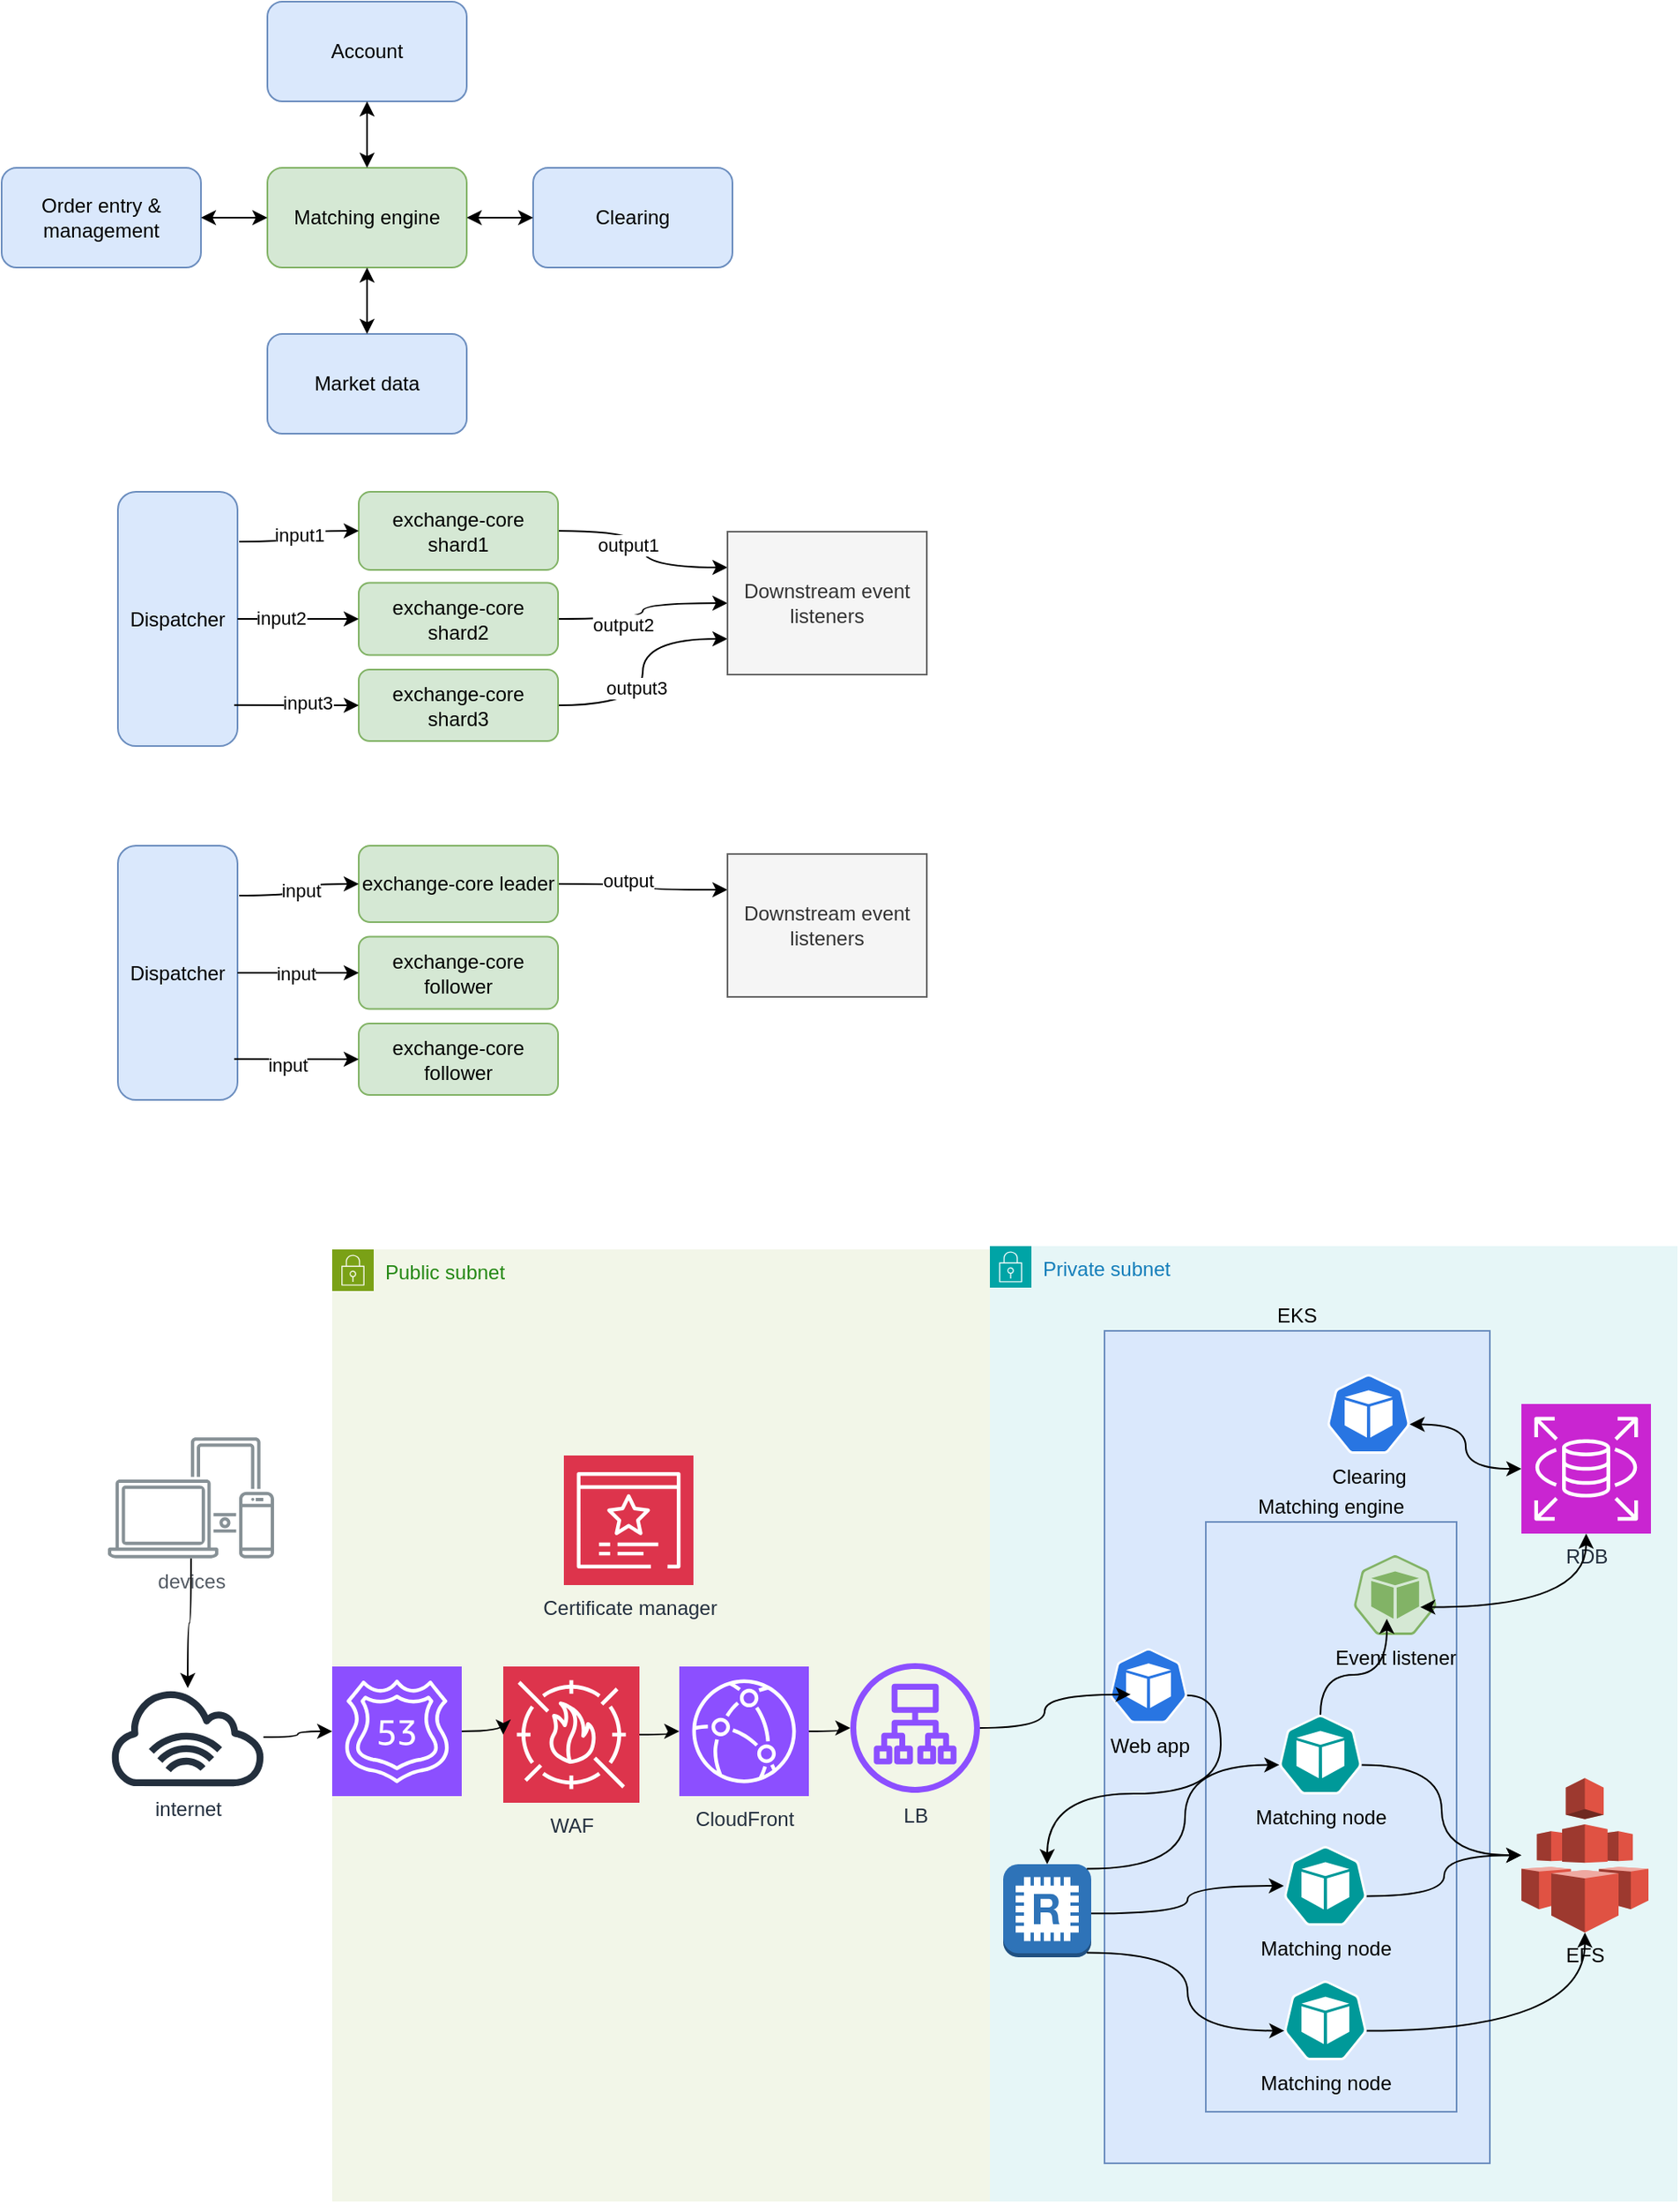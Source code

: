 <mxfile version="24.8.3">
  <diagram name="Page-1" id="1AooJk9TGi8D6WLvSfag">
    <mxGraphModel dx="1030" dy="736" grid="0" gridSize="10" guides="1" tooltips="1" connect="1" arrows="1" fold="1" page="1" pageScale="1" pageWidth="1169" pageHeight="827" math="0" shadow="0">
      <root>
        <mxCell id="0" />
        <mxCell id="1" parent="0" />
        <mxCell id="wjFsrnQTrn3daN2qtmzh-29" value="Private subnet" style="points=[[0,0],[0.25,0],[0.5,0],[0.75,0],[1,0],[1,0.25],[1,0.5],[1,0.75],[1,1],[0.75,1],[0.5,1],[0.25,1],[0,1],[0,0.75],[0,0.5],[0,0.25]];outlineConnect=0;gradientColor=none;html=1;whiteSpace=wrap;fontSize=12;fontStyle=0;container=1;pointerEvents=0;collapsible=0;recursiveResize=0;shape=mxgraph.aws4.group;grIcon=mxgraph.aws4.group_security_group;grStroke=0;strokeColor=#00A4A6;fillColor=#E6F6F7;verticalAlign=top;align=left;spacingLeft=30;fontColor=#147EBA;dashed=0;" vertex="1" parent="1">
          <mxGeometry x="705" y="849" width="414" height="575" as="geometry" />
        </mxCell>
        <mxCell id="wjFsrnQTrn3daN2qtmzh-47" value="EKS" style="rounded=0;whiteSpace=wrap;html=1;fillColor=#dae8fc;strokeColor=#6c8ebf;labelPosition=center;verticalLabelPosition=top;align=center;verticalAlign=bottom;" vertex="1" parent="wjFsrnQTrn3daN2qtmzh-29">
          <mxGeometry x="69" y="51" width="232" height="501" as="geometry" />
        </mxCell>
        <mxCell id="wjFsrnQTrn3daN2qtmzh-57" value="Matching engine" style="rounded=0;whiteSpace=wrap;html=1;fillColor=#dae8fc;strokeColor=#6c8ebf;labelPosition=center;verticalLabelPosition=top;align=center;verticalAlign=bottom;" vertex="1" parent="wjFsrnQTrn3daN2qtmzh-29">
          <mxGeometry x="130" y="166" width="151" height="355" as="geometry" />
        </mxCell>
        <mxCell id="wjFsrnQTrn3daN2qtmzh-28" value="EFS" style="outlineConnect=0;dashed=0;verticalLabelPosition=bottom;verticalAlign=top;align=center;html=1;shape=mxgraph.aws3.efs;fillColor=#E05243;gradientColor=none;" vertex="1" parent="wjFsrnQTrn3daN2qtmzh-29">
          <mxGeometry x="320" y="320.12" width="76.5" height="93" as="geometry" />
        </mxCell>
        <mxCell id="wjFsrnQTrn3daN2qtmzh-32" value="RDB" style="sketch=0;points=[[0,0,0],[0.25,0,0],[0.5,0,0],[0.75,0,0],[1,0,0],[0,1,0],[0.25,1,0],[0.5,1,0],[0.75,1,0],[1,1,0],[0,0.25,0],[0,0.5,0],[0,0.75,0],[1,0.25,0],[1,0.5,0],[1,0.75,0]];outlineConnect=0;fontColor=#232F3E;fillColor=#C925D1;strokeColor=#ffffff;dashed=0;verticalLabelPosition=bottom;verticalAlign=top;align=center;html=1;fontSize=12;fontStyle=0;aspect=fixed;shape=mxgraph.aws4.resourceIcon;resIcon=mxgraph.aws4.rds;" vertex="1" parent="wjFsrnQTrn3daN2qtmzh-29">
          <mxGeometry x="320" y="95" width="78" height="78" as="geometry" />
        </mxCell>
        <mxCell id="wjFsrnQTrn3daN2qtmzh-44" style="edgeStyle=orthogonalEdgeStyle;rounded=0;orthogonalLoop=1;jettySize=auto;html=1;exitX=0.995;exitY=0.63;exitDx=0;exitDy=0;exitPerimeter=0;curved=1;" edge="1" parent="wjFsrnQTrn3daN2qtmzh-29" source="wjFsrnQTrn3daN2qtmzh-33" target="wjFsrnQTrn3daN2qtmzh-28">
          <mxGeometry relative="1" as="geometry" />
        </mxCell>
        <mxCell id="wjFsrnQTrn3daN2qtmzh-33" value="Matching node" style="aspect=fixed;sketch=0;html=1;dashed=0;whitespace=wrap;verticalLabelPosition=bottom;verticalAlign=top;fillColor=#009999;strokeColor=#ffffff;points=[[0.005,0.63,0],[0.1,0.2,0],[0.9,0.2,0],[0.5,0,0],[0.995,0.63,0],[0.72,0.99,0],[0.5,1,0],[0.28,0.99,0]];shape=mxgraph.kubernetes.icon2;prIcon=pod" vertex="1" parent="wjFsrnQTrn3daN2qtmzh-29">
          <mxGeometry x="174" y="282" width="50" height="48" as="geometry" />
        </mxCell>
        <mxCell id="wjFsrnQTrn3daN2qtmzh-45" style="edgeStyle=orthogonalEdgeStyle;rounded=0;orthogonalLoop=1;jettySize=auto;html=1;exitX=0.995;exitY=0.63;exitDx=0;exitDy=0;exitPerimeter=0;curved=1;" edge="1" parent="wjFsrnQTrn3daN2qtmzh-29" source="wjFsrnQTrn3daN2qtmzh-34" target="wjFsrnQTrn3daN2qtmzh-28">
          <mxGeometry relative="1" as="geometry" />
        </mxCell>
        <mxCell id="wjFsrnQTrn3daN2qtmzh-34" value="Matching node" style="aspect=fixed;sketch=0;html=1;dashed=0;whitespace=wrap;verticalLabelPosition=bottom;verticalAlign=top;fillColor=#009999;strokeColor=#ffffff;points=[[0.005,0.63,0],[0.1,0.2,0],[0.9,0.2,0],[0.5,0,0],[0.995,0.63,0],[0.72,0.99,0],[0.5,1,0],[0.28,0.99,0]];shape=mxgraph.kubernetes.icon2;prIcon=pod" vertex="1" parent="wjFsrnQTrn3daN2qtmzh-29">
          <mxGeometry x="177" y="361" width="50" height="48" as="geometry" />
        </mxCell>
        <mxCell id="wjFsrnQTrn3daN2qtmzh-46" style="edgeStyle=orthogonalEdgeStyle;rounded=0;orthogonalLoop=1;jettySize=auto;html=1;exitX=0.995;exitY=0.63;exitDx=0;exitDy=0;exitPerimeter=0;curved=1;entryX=0.5;entryY=1;entryDx=0;entryDy=0;entryPerimeter=0;" edge="1" parent="wjFsrnQTrn3daN2qtmzh-29" source="wjFsrnQTrn3daN2qtmzh-35" target="wjFsrnQTrn3daN2qtmzh-28">
          <mxGeometry relative="1" as="geometry" />
        </mxCell>
        <mxCell id="wjFsrnQTrn3daN2qtmzh-35" value="Matching node" style="aspect=fixed;sketch=0;html=1;dashed=0;whitespace=wrap;verticalLabelPosition=bottom;verticalAlign=top;fillColor=#009999;strokeColor=#ffffff;points=[[0.005,0.63,0],[0.1,0.2,0],[0.9,0.2,0],[0.5,0,0],[0.995,0.63,0],[0.72,0.99,0],[0.5,1,0],[0.28,0.99,0]];shape=mxgraph.kubernetes.icon2;prIcon=pod" vertex="1" parent="wjFsrnQTrn3daN2qtmzh-29">
          <mxGeometry x="177" y="442" width="50" height="48" as="geometry" />
        </mxCell>
        <mxCell id="wjFsrnQTrn3daN2qtmzh-41" value="Web app" style="aspect=fixed;sketch=0;html=1;dashed=0;whitespace=wrap;verticalLabelPosition=bottom;verticalAlign=top;fillColor=#2875E2;strokeColor=#ffffff;points=[[0.005,0.63,0],[0.1,0.2,0],[0.9,0.2,0],[0.5,0,0],[0.995,0.63,0],[0.72,0.99,0],[0.5,1,0],[0.28,0.99,0]];shape=mxgraph.kubernetes.icon2;prIcon=pod" vertex="1" parent="wjFsrnQTrn3daN2qtmzh-29">
          <mxGeometry x="72" y="242" width="47" height="45.12" as="geometry" />
        </mxCell>
        <mxCell id="wjFsrnQTrn3daN2qtmzh-48" value="Clearing" style="aspect=fixed;sketch=0;html=1;dashed=0;whitespace=wrap;verticalLabelPosition=bottom;verticalAlign=top;fillColor=#2875E2;strokeColor=#ffffff;points=[[0.005,0.63,0],[0.1,0.2,0],[0.9,0.2,0],[0.5,0,0],[0.995,0.63,0],[0.72,0.99,0],[0.5,1,0],[0.28,0.99,0]];shape=mxgraph.kubernetes.icon2;prIcon=pod" vertex="1" parent="wjFsrnQTrn3daN2qtmzh-29">
          <mxGeometry x="203" y="77" width="50" height="48" as="geometry" />
        </mxCell>
        <mxCell id="wjFsrnQTrn3daN2qtmzh-51" style="edgeStyle=orthogonalEdgeStyle;rounded=0;orthogonalLoop=1;jettySize=auto;html=1;exitX=0.995;exitY=0.63;exitDx=0;exitDy=0;exitPerimeter=0;entryX=0;entryY=0.5;entryDx=0;entryDy=0;entryPerimeter=0;curved=1;startArrow=classic;startFill=1;" edge="1" parent="wjFsrnQTrn3daN2qtmzh-29" source="wjFsrnQTrn3daN2qtmzh-48" target="wjFsrnQTrn3daN2qtmzh-32">
          <mxGeometry relative="1" as="geometry" />
        </mxCell>
        <mxCell id="wjFsrnQTrn3daN2qtmzh-58" value="Event listener" style="aspect=fixed;sketch=0;html=1;dashed=0;whitespace=wrap;verticalLabelPosition=bottom;verticalAlign=top;fillColor=#d5e8d4;strokeColor=#82b366;points=[[0.005,0.63,0],[0.1,0.2,0],[0.9,0.2,0],[0.5,0,0],[0.995,0.63,0],[0.72,0.99,0],[0.5,1,0],[0.28,0.99,0]];shape=mxgraph.kubernetes.icon2;prIcon=pod" vertex="1" parent="wjFsrnQTrn3daN2qtmzh-29">
          <mxGeometry x="219" y="186" width="50" height="48" as="geometry" />
        </mxCell>
        <mxCell id="wjFsrnQTrn3daN2qtmzh-59" style="edgeStyle=orthogonalEdgeStyle;rounded=0;orthogonalLoop=1;jettySize=auto;html=1;exitX=0.803;exitY=0.652;exitDx=0;exitDy=0;exitPerimeter=0;entryX=0.5;entryY=1;entryDx=0;entryDy=0;entryPerimeter=0;curved=1;startArrow=classic;startFill=1;" edge="1" parent="wjFsrnQTrn3daN2qtmzh-29" source="wjFsrnQTrn3daN2qtmzh-58" target="wjFsrnQTrn3daN2qtmzh-32">
          <mxGeometry relative="1" as="geometry">
            <mxPoint x="263" y="117" as="sourcePoint" />
            <mxPoint x="330" y="144" as="targetPoint" />
          </mxGeometry>
        </mxCell>
        <mxCell id="wjFsrnQTrn3daN2qtmzh-60" style="edgeStyle=orthogonalEdgeStyle;rounded=0;orthogonalLoop=1;jettySize=auto;html=1;exitX=0.5;exitY=0;exitDx=0;exitDy=0;exitPerimeter=0;entryX=0.4;entryY=0.798;entryDx=0;entryDy=0;entryPerimeter=0;curved=1;" edge="1" parent="wjFsrnQTrn3daN2qtmzh-29" source="wjFsrnQTrn3daN2qtmzh-33" target="wjFsrnQTrn3daN2qtmzh-58">
          <mxGeometry relative="1" as="geometry" />
        </mxCell>
        <mxCell id="wjFsrnQTrn3daN2qtmzh-94" value="" style="outlineConnect=0;dashed=0;verticalLabelPosition=bottom;verticalAlign=top;align=center;html=1;shape=mxgraph.aws3.redis;fillColor=#2E73B8;gradientColor=none;" vertex="1" parent="wjFsrnQTrn3daN2qtmzh-29">
          <mxGeometry x="8" y="372" width="53" height="56" as="geometry" />
        </mxCell>
        <mxCell id="wjFsrnQTrn3daN2qtmzh-43" style="edgeStyle=orthogonalEdgeStyle;rounded=0;orthogonalLoop=1;jettySize=auto;html=1;exitX=0.995;exitY=0.63;exitDx=0;exitDy=0;exitPerimeter=0;curved=1;" edge="1" parent="wjFsrnQTrn3daN2qtmzh-29" source="wjFsrnQTrn3daN2qtmzh-41" target="wjFsrnQTrn3daN2qtmzh-94">
          <mxGeometry relative="1" as="geometry">
            <mxPoint x="93.235" y="369.426" as="targetPoint" />
          </mxGeometry>
        </mxCell>
        <mxCell id="wjFsrnQTrn3daN2qtmzh-36" style="edgeStyle=orthogonalEdgeStyle;rounded=0;orthogonalLoop=1;jettySize=auto;html=1;exitX=0.95;exitY=0.05;exitDx=0;exitDy=0;exitPerimeter=0;entryX=0.005;entryY=0.63;entryDx=0;entryDy=0;entryPerimeter=0;curved=1;" edge="1" parent="wjFsrnQTrn3daN2qtmzh-29" source="wjFsrnQTrn3daN2qtmzh-94" target="wjFsrnQTrn3daN2qtmzh-33">
          <mxGeometry relative="1" as="geometry">
            <mxPoint x="135.3" y="350.024" as="sourcePoint" />
          </mxGeometry>
        </mxCell>
        <mxCell id="wjFsrnQTrn3daN2qtmzh-40" style="edgeStyle=orthogonalEdgeStyle;rounded=0;orthogonalLoop=1;jettySize=auto;html=1;exitX=1;exitY=0.53;exitDx=0;exitDy=0;exitPerimeter=0;curved=1;" edge="1" parent="wjFsrnQTrn3daN2qtmzh-29" source="wjFsrnQTrn3daN2qtmzh-94" target="wjFsrnQTrn3daN2qtmzh-34">
          <mxGeometry relative="1" as="geometry">
            <mxPoint x="131.587" y="360.447" as="sourcePoint" />
            <mxPoint x="219" y="222" as="targetPoint" />
          </mxGeometry>
        </mxCell>
        <mxCell id="wjFsrnQTrn3daN2qtmzh-38" style="edgeStyle=orthogonalEdgeStyle;rounded=0;orthogonalLoop=1;jettySize=auto;html=1;exitX=0.95;exitY=0.95;exitDx=0;exitDy=0;exitPerimeter=0;entryX=0.005;entryY=0.63;entryDx=0;entryDy=0;entryPerimeter=0;curved=1;" edge="1" parent="wjFsrnQTrn3daN2qtmzh-29" source="wjFsrnQTrn3daN2qtmzh-94" target="wjFsrnQTrn3daN2qtmzh-35">
          <mxGeometry relative="1" as="geometry">
            <mxPoint x="126.84" y="385.669" as="sourcePoint" />
            <mxPoint x="229" y="232" as="targetPoint" />
          </mxGeometry>
        </mxCell>
        <mxCell id="wjFsrnQTrn3daN2qtmzh-30" value="Public subnet" style="points=[[0,0],[0.25,0],[0.5,0],[0.75,0],[1,0],[1,0.25],[1,0.5],[1,0.75],[1,1],[0.75,1],[0.5,1],[0.25,1],[0,1],[0,0.75],[0,0.5],[0,0.25]];outlineConnect=0;gradientColor=none;html=1;whiteSpace=wrap;fontSize=12;fontStyle=0;container=1;pointerEvents=0;collapsible=0;recursiveResize=0;shape=mxgraph.aws4.group;grIcon=mxgraph.aws4.group_security_group;grStroke=0;strokeColor=#7AA116;fillColor=#F2F6E8;verticalAlign=top;align=left;spacingLeft=30;fontColor=#248814;dashed=0;" vertex="1" parent="1">
          <mxGeometry x="309" y="851" width="396" height="573" as="geometry" />
        </mxCell>
        <mxCell id="wjFsrnQTrn3daN2qtmzh-22" value="LB" style="sketch=0;outlineConnect=0;fontColor=#232F3E;gradientColor=none;fillColor=#8C4FFF;strokeColor=none;dashed=0;verticalLabelPosition=bottom;verticalAlign=top;align=center;html=1;fontSize=12;fontStyle=0;aspect=fixed;pointerEvents=1;shape=mxgraph.aws4.application_load_balancer;" vertex="1" parent="wjFsrnQTrn3daN2qtmzh-30">
          <mxGeometry x="312" y="249" width="78" height="78" as="geometry" />
        </mxCell>
        <mxCell id="wjFsrnQTrn3daN2qtmzh-20" value="CloudFront" style="sketch=0;points=[[0,0,0],[0.25,0,0],[0.5,0,0],[0.75,0,0],[1,0,0],[0,1,0],[0.25,1,0],[0.5,1,0],[0.75,1,0],[1,1,0],[0,0.25,0],[0,0.5,0],[0,0.75,0],[1,0.25,0],[1,0.5,0],[1,0.75,0]];outlineConnect=0;fontColor=#232F3E;fillColor=#8C4FFF;strokeColor=#ffffff;dashed=0;verticalLabelPosition=bottom;verticalAlign=top;align=center;html=1;fontSize=12;fontStyle=0;aspect=fixed;shape=mxgraph.aws4.resourceIcon;resIcon=mxgraph.aws4.cloudfront;" vertex="1" parent="wjFsrnQTrn3daN2qtmzh-30">
          <mxGeometry x="209" y="251" width="78" height="78" as="geometry" />
        </mxCell>
        <mxCell id="wjFsrnQTrn3daN2qtmzh-23" style="edgeStyle=orthogonalEdgeStyle;rounded=0;orthogonalLoop=1;jettySize=auto;html=1;exitX=1;exitY=0.5;exitDx=0;exitDy=0;exitPerimeter=0;curved=1;" edge="1" parent="wjFsrnQTrn3daN2qtmzh-30" source="wjFsrnQTrn3daN2qtmzh-20" target="wjFsrnQTrn3daN2qtmzh-22">
          <mxGeometry relative="1" as="geometry" />
        </mxCell>
        <mxCell id="wjFsrnQTrn3daN2qtmzh-17" value="WAF" style="sketch=0;points=[[0,0,0],[0.25,0,0],[0.5,0,0],[0.75,0,0],[1,0,0],[0,1,0],[0.25,1,0],[0.5,1,0],[0.75,1,0],[1,1,0],[0,0.25,0],[0,0.5,0],[0,0.75,0],[1,0.25,0],[1,0.5,0],[1,0.75,0]];outlineConnect=0;fontColor=#232F3E;fillColor=#DD344C;strokeColor=#ffffff;dashed=0;verticalLabelPosition=bottom;verticalAlign=top;align=center;html=1;fontSize=12;fontStyle=0;aspect=fixed;shape=mxgraph.aws4.resourceIcon;resIcon=mxgraph.aws4.waf;" vertex="1" parent="wjFsrnQTrn3daN2qtmzh-30">
          <mxGeometry x="103" y="251" width="82" height="82" as="geometry" />
        </mxCell>
        <mxCell id="wjFsrnQTrn3daN2qtmzh-21" style="edgeStyle=orthogonalEdgeStyle;rounded=0;orthogonalLoop=1;jettySize=auto;html=1;curved=1;" edge="1" parent="wjFsrnQTrn3daN2qtmzh-30" source="wjFsrnQTrn3daN2qtmzh-17" target="wjFsrnQTrn3daN2qtmzh-20">
          <mxGeometry relative="1" as="geometry" />
        </mxCell>
        <mxCell id="wjFsrnQTrn3daN2qtmzh-18" value="" style="sketch=0;points=[[0,0,0],[0.25,0,0],[0.5,0,0],[0.75,0,0],[1,0,0],[0,1,0],[0.25,1,0],[0.5,1,0],[0.75,1,0],[1,1,0],[0,0.25,0],[0,0.5,0],[0,0.75,0],[1,0.25,0],[1,0.5,0],[1,0.75,0]];outlineConnect=0;fontColor=#232F3E;fillColor=#8C4FFF;strokeColor=#ffffff;dashed=0;verticalLabelPosition=bottom;verticalAlign=top;align=center;html=1;fontSize=12;fontStyle=0;aspect=fixed;shape=mxgraph.aws4.resourceIcon;resIcon=mxgraph.aws4.route_53;" vertex="1" parent="wjFsrnQTrn3daN2qtmzh-30">
          <mxGeometry y="251" width="78" height="78" as="geometry" />
        </mxCell>
        <mxCell id="wjFsrnQTrn3daN2qtmzh-19" style="edgeStyle=orthogonalEdgeStyle;rounded=0;orthogonalLoop=1;jettySize=auto;html=1;exitX=1;exitY=0.5;exitDx=0;exitDy=0;exitPerimeter=0;entryX=0;entryY=0.5;entryDx=0;entryDy=0;entryPerimeter=0;curved=1;" edge="1" parent="wjFsrnQTrn3daN2qtmzh-30" source="wjFsrnQTrn3daN2qtmzh-18" target="wjFsrnQTrn3daN2qtmzh-17">
          <mxGeometry relative="1" as="geometry" />
        </mxCell>
        <mxCell id="EbOE8VHgUx2xrooY40My-1" value="Matching engine" style="rounded=1;whiteSpace=wrap;html=1;fillColor=#d5e8d4;strokeColor=#82b366;" parent="1" vertex="1">
          <mxGeometry x="270" y="200" width="120" height="60" as="geometry" />
        </mxCell>
        <mxCell id="EbOE8VHgUx2xrooY40My-2" value="Order entry &amp;amp; management" style="rounded=1;whiteSpace=wrap;html=1;fillColor=#dae8fc;strokeColor=#6c8ebf;" parent="1" vertex="1">
          <mxGeometry x="110" y="200" width="120" height="60" as="geometry" />
        </mxCell>
        <mxCell id="EbOE8VHgUx2xrooY40My-4" value="Account" style="rounded=1;whiteSpace=wrap;html=1;fillColor=#dae8fc;strokeColor=#6c8ebf;" parent="1" vertex="1">
          <mxGeometry x="270" y="100" width="120" height="60" as="geometry" />
        </mxCell>
        <mxCell id="EbOE8VHgUx2xrooY40My-5" value="Clearing" style="rounded=1;whiteSpace=wrap;html=1;fillColor=#dae8fc;strokeColor=#6c8ebf;" parent="1" vertex="1">
          <mxGeometry x="430" y="200" width="120" height="60" as="geometry" />
        </mxCell>
        <mxCell id="EbOE8VHgUx2xrooY40My-6" value="Market data" style="rounded=1;whiteSpace=wrap;html=1;fillColor=#dae8fc;strokeColor=#6c8ebf;" parent="1" vertex="1">
          <mxGeometry x="270" y="300" width="120" height="60" as="geometry" />
        </mxCell>
        <mxCell id="wjFsrnQTrn3daN2qtmzh-1" value="" style="endArrow=classic;startArrow=classic;html=1;rounded=0;entryX=0.5;entryY=1;entryDx=0;entryDy=0;exitX=0.5;exitY=0;exitDx=0;exitDy=0;" edge="1" parent="1" source="EbOE8VHgUx2xrooY40My-1" target="EbOE8VHgUx2xrooY40My-4">
          <mxGeometry width="50" height="50" relative="1" as="geometry">
            <mxPoint x="260" y="190" as="sourcePoint" />
            <mxPoint x="310" y="140" as="targetPoint" />
          </mxGeometry>
        </mxCell>
        <mxCell id="wjFsrnQTrn3daN2qtmzh-2" value="" style="endArrow=classic;startArrow=classic;html=1;rounded=0;entryX=1;entryY=0.5;entryDx=0;entryDy=0;exitX=0;exitY=0.5;exitDx=0;exitDy=0;" edge="1" parent="1" source="EbOE8VHgUx2xrooY40My-1" target="EbOE8VHgUx2xrooY40My-2">
          <mxGeometry width="50" height="50" relative="1" as="geometry">
            <mxPoint x="340" y="210" as="sourcePoint" />
            <mxPoint x="340" y="130" as="targetPoint" />
          </mxGeometry>
        </mxCell>
        <mxCell id="wjFsrnQTrn3daN2qtmzh-3" value="" style="endArrow=classic;startArrow=classic;html=1;rounded=0;entryX=1;entryY=0.5;entryDx=0;entryDy=0;exitX=0;exitY=0.5;exitDx=0;exitDy=0;" edge="1" parent="1" source="EbOE8VHgUx2xrooY40My-5" target="EbOE8VHgUx2xrooY40My-1">
          <mxGeometry width="50" height="50" relative="1" as="geometry">
            <mxPoint x="350" y="220" as="sourcePoint" />
            <mxPoint x="350" y="140" as="targetPoint" />
          </mxGeometry>
        </mxCell>
        <mxCell id="wjFsrnQTrn3daN2qtmzh-4" value="" style="endArrow=classic;startArrow=classic;html=1;rounded=0;entryX=0.5;entryY=1;entryDx=0;entryDy=0;exitX=0.5;exitY=0;exitDx=0;exitDy=0;" edge="1" parent="1" source="EbOE8VHgUx2xrooY40My-6" target="EbOE8VHgUx2xrooY40My-1">
          <mxGeometry width="50" height="50" relative="1" as="geometry">
            <mxPoint x="360" y="230" as="sourcePoint" />
            <mxPoint x="360" y="150" as="targetPoint" />
          </mxGeometry>
        </mxCell>
        <mxCell id="wjFsrnQTrn3daN2qtmzh-5" value="Dispatcher" style="rounded=1;whiteSpace=wrap;html=1;fillColor=#dae8fc;strokeColor=#6c8ebf;" vertex="1" parent="1">
          <mxGeometry x="180" y="395" width="72" height="153" as="geometry" />
        </mxCell>
        <mxCell id="wjFsrnQTrn3daN2qtmzh-13" style="edgeStyle=orthogonalEdgeStyle;rounded=0;orthogonalLoop=1;jettySize=auto;html=1;exitX=1;exitY=0.5;exitDx=0;exitDy=0;entryX=0;entryY=0.25;entryDx=0;entryDy=0;curved=1;startArrow=none;startFill=0;" edge="1" parent="1" source="wjFsrnQTrn3daN2qtmzh-6" target="wjFsrnQTrn3daN2qtmzh-12">
          <mxGeometry relative="1" as="geometry" />
        </mxCell>
        <mxCell id="wjFsrnQTrn3daN2qtmzh-85" value="output1" style="edgeLabel;html=1;align=center;verticalAlign=middle;resizable=0;points=[];" vertex="1" connectable="0" parent="wjFsrnQTrn3daN2qtmzh-13">
          <mxGeometry x="-0.332" y="-8" relative="1" as="geometry">
            <mxPoint as="offset" />
          </mxGeometry>
        </mxCell>
        <mxCell id="wjFsrnQTrn3daN2qtmzh-6" value="exchange-core shard1" style="rounded=1;whiteSpace=wrap;html=1;fillColor=#d5e8d4;strokeColor=#82b366;" vertex="1" parent="1">
          <mxGeometry x="325" y="395" width="120" height="47" as="geometry" />
        </mxCell>
        <mxCell id="wjFsrnQTrn3daN2qtmzh-14" style="edgeStyle=orthogonalEdgeStyle;rounded=0;orthogonalLoop=1;jettySize=auto;html=1;exitX=1;exitY=0.5;exitDx=0;exitDy=0;curved=1;startArrow=none;startFill=0;entryX=0;entryY=0.5;entryDx=0;entryDy=0;" edge="1" parent="1" source="wjFsrnQTrn3daN2qtmzh-7" target="wjFsrnQTrn3daN2qtmzh-12">
          <mxGeometry relative="1" as="geometry">
            <mxPoint x="470" y="463.75" as="targetPoint" />
          </mxGeometry>
        </mxCell>
        <mxCell id="wjFsrnQTrn3daN2qtmzh-86" value="output2" style="edgeLabel;html=1;align=center;verticalAlign=middle;resizable=0;points=[];" vertex="1" connectable="0" parent="wjFsrnQTrn3daN2qtmzh-14">
          <mxGeometry x="-0.308" y="-3" relative="1" as="geometry">
            <mxPoint as="offset" />
          </mxGeometry>
        </mxCell>
        <mxCell id="wjFsrnQTrn3daN2qtmzh-7" value="exchange-core shard2" style="rounded=1;whiteSpace=wrap;html=1;fillColor=#d5e8d4;strokeColor=#82b366;" vertex="1" parent="1">
          <mxGeometry x="325" y="449.75" width="120" height="43.5" as="geometry" />
        </mxCell>
        <mxCell id="wjFsrnQTrn3daN2qtmzh-15" style="edgeStyle=orthogonalEdgeStyle;rounded=0;orthogonalLoop=1;jettySize=auto;html=1;exitX=1;exitY=0.5;exitDx=0;exitDy=0;entryX=0;entryY=0.75;entryDx=0;entryDy=0;curved=1;startArrow=none;startFill=0;" edge="1" parent="1" source="wjFsrnQTrn3daN2qtmzh-8" target="wjFsrnQTrn3daN2qtmzh-12">
          <mxGeometry relative="1" as="geometry" />
        </mxCell>
        <mxCell id="wjFsrnQTrn3daN2qtmzh-87" value="output3" style="edgeLabel;html=1;align=center;verticalAlign=middle;resizable=0;points=[];" vertex="1" connectable="0" parent="wjFsrnQTrn3daN2qtmzh-15">
          <mxGeometry x="-0.137" y="4" relative="1" as="geometry">
            <mxPoint as="offset" />
          </mxGeometry>
        </mxCell>
        <mxCell id="wjFsrnQTrn3daN2qtmzh-8" value="exchange-core shard3" style="rounded=1;whiteSpace=wrap;html=1;fillColor=#d5e8d4;strokeColor=#82b366;" vertex="1" parent="1">
          <mxGeometry x="325" y="502" width="120" height="43" as="geometry" />
        </mxCell>
        <mxCell id="wjFsrnQTrn3daN2qtmzh-9" value="input1" style="endArrow=classic;html=1;rounded=0;entryX=0;entryY=0.5;entryDx=0;entryDy=0;exitX=1.014;exitY=0.196;exitDx=0;exitDy=0;exitPerimeter=0;edgeStyle=orthogonalEdgeStyle;curved=1;" edge="1" parent="1" source="wjFsrnQTrn3daN2qtmzh-5" target="wjFsrnQTrn3daN2qtmzh-6">
          <mxGeometry width="50" height="50" relative="1" as="geometry">
            <mxPoint x="213" y="478.75" as="sourcePoint" />
            <mxPoint x="263" y="428.75" as="targetPoint" />
          </mxGeometry>
        </mxCell>
        <mxCell id="wjFsrnQTrn3daN2qtmzh-10" value="" style="endArrow=classic;html=1;rounded=0;entryX=0;entryY=0.5;entryDx=0;entryDy=0;edgeStyle=orthogonalEdgeStyle;curved=1;" edge="1" parent="1" source="wjFsrnQTrn3daN2qtmzh-5" target="wjFsrnQTrn3daN2qtmzh-7">
          <mxGeometry width="50" height="50" relative="1" as="geometry">
            <mxPoint x="263" y="432.75" as="sourcePoint" />
            <mxPoint x="304" y="434.75" as="targetPoint" />
          </mxGeometry>
        </mxCell>
        <mxCell id="wjFsrnQTrn3daN2qtmzh-88" value="input2" style="edgeLabel;html=1;align=center;verticalAlign=middle;resizable=0;points=[];" vertex="1" connectable="0" parent="wjFsrnQTrn3daN2qtmzh-10">
          <mxGeometry x="-0.292" y="1" relative="1" as="geometry">
            <mxPoint as="offset" />
          </mxGeometry>
        </mxCell>
        <mxCell id="wjFsrnQTrn3daN2qtmzh-11" value="" style="endArrow=classic;html=1;rounded=0;entryX=0;entryY=0.5;entryDx=0;entryDy=0;exitX=0.972;exitY=0.839;exitDx=0;exitDy=0;exitPerimeter=0;edgeStyle=orthogonalEdgeStyle;curved=1;" edge="1" parent="1" source="wjFsrnQTrn3daN2qtmzh-5" target="wjFsrnQTrn3daN2qtmzh-8">
          <mxGeometry width="50" height="50" relative="1" as="geometry">
            <mxPoint x="273" y="442.75" as="sourcePoint" />
            <mxPoint x="314" y="444.75" as="targetPoint" />
          </mxGeometry>
        </mxCell>
        <mxCell id="wjFsrnQTrn3daN2qtmzh-89" value="input3" style="edgeLabel;html=1;align=center;verticalAlign=middle;resizable=0;points=[];" vertex="1" connectable="0" parent="wjFsrnQTrn3daN2qtmzh-11">
          <mxGeometry x="0.154" y="2" relative="1" as="geometry">
            <mxPoint as="offset" />
          </mxGeometry>
        </mxCell>
        <mxCell id="wjFsrnQTrn3daN2qtmzh-12" value="Downstream event listeners" style="rounded=0;whiteSpace=wrap;html=1;fillColor=#f5f5f5;fontColor=#333333;strokeColor=#666666;" vertex="1" parent="1">
          <mxGeometry x="547" y="419" width="120" height="86" as="geometry" />
        </mxCell>
        <mxCell id="wjFsrnQTrn3daN2qtmzh-25" style="edgeStyle=orthogonalEdgeStyle;rounded=0;orthogonalLoop=1;jettySize=auto;html=1;entryX=0.271;entryY=0.617;entryDx=0;entryDy=0;entryPerimeter=0;curved=1;" edge="1" parent="1" source="wjFsrnQTrn3daN2qtmzh-22" target="wjFsrnQTrn3daN2qtmzh-41">
          <mxGeometry relative="1" as="geometry" />
        </mxCell>
        <mxCell id="wjFsrnQTrn3daN2qtmzh-26" value="Certificate manager" style="sketch=0;points=[[0,0,0],[0.25,0,0],[0.5,0,0],[0.75,0,0],[1,0,0],[0,1,0],[0.25,1,0],[0.5,1,0],[0.75,1,0],[1,1,0],[0,0.25,0],[0,0.5,0],[0,0.75,0],[1,0.25,0],[1,0.5,0],[1,0.75,0]];outlineConnect=0;fontColor=#232F3E;fillColor=#DD344C;strokeColor=#ffffff;dashed=0;verticalLabelPosition=bottom;verticalAlign=top;align=center;html=1;fontSize=12;fontStyle=0;aspect=fixed;shape=mxgraph.aws4.resourceIcon;resIcon=mxgraph.aws4.certificate_manager_3;" vertex="1" parent="1">
          <mxGeometry x="448.5" y="975" width="78" height="78" as="geometry" />
        </mxCell>
        <mxCell id="wjFsrnQTrn3daN2qtmzh-54" style="edgeStyle=orthogonalEdgeStyle;rounded=0;orthogonalLoop=1;jettySize=auto;html=1;curved=1;" edge="1" parent="1" source="wjFsrnQTrn3daN2qtmzh-53" target="wjFsrnQTrn3daN2qtmzh-18">
          <mxGeometry relative="1" as="geometry" />
        </mxCell>
        <mxCell id="wjFsrnQTrn3daN2qtmzh-53" value="internet" style="sketch=0;outlineConnect=0;fontColor=#232F3E;gradientColor=none;fillColor=#232F3D;strokeColor=none;dashed=0;verticalLabelPosition=bottom;verticalAlign=top;align=center;html=1;fontSize=12;fontStyle=0;aspect=fixed;pointerEvents=1;shape=mxgraph.aws4.internet_alt1;" vertex="1" parent="1">
          <mxGeometry x="174" y="1115" width="96" height="59.08" as="geometry" />
        </mxCell>
        <mxCell id="wjFsrnQTrn3daN2qtmzh-56" style="edgeStyle=orthogonalEdgeStyle;rounded=0;orthogonalLoop=1;jettySize=auto;html=1;curved=1;" edge="1" parent="1" source="wjFsrnQTrn3daN2qtmzh-55" target="wjFsrnQTrn3daN2qtmzh-53">
          <mxGeometry relative="1" as="geometry" />
        </mxCell>
        <mxCell id="wjFsrnQTrn3daN2qtmzh-55" value="devices" style="sketch=0;outlineConnect=0;gradientColor=none;fontColor=#545B64;strokeColor=none;fillColor=#879196;dashed=0;verticalLabelPosition=bottom;verticalAlign=top;align=center;html=1;fontSize=12;fontStyle=0;aspect=fixed;shape=mxgraph.aws4.illustration_devices;pointerEvents=1" vertex="1" parent="1">
          <mxGeometry x="174" y="964" width="100" height="73" as="geometry" />
        </mxCell>
        <mxCell id="wjFsrnQTrn3daN2qtmzh-74" value="Dispatcher" style="rounded=1;whiteSpace=wrap;html=1;fillColor=#dae8fc;strokeColor=#6c8ebf;" vertex="1" parent="1">
          <mxGeometry x="180" y="608" width="72" height="153" as="geometry" />
        </mxCell>
        <mxCell id="wjFsrnQTrn3daN2qtmzh-75" style="edgeStyle=orthogonalEdgeStyle;rounded=0;orthogonalLoop=1;jettySize=auto;html=1;exitX=1;exitY=0.5;exitDx=0;exitDy=0;entryX=0;entryY=0.25;entryDx=0;entryDy=0;curved=1;startArrow=none;startFill=0;" edge="1" parent="1" source="wjFsrnQTrn3daN2qtmzh-76" target="wjFsrnQTrn3daN2qtmzh-84">
          <mxGeometry relative="1" as="geometry" />
        </mxCell>
        <mxCell id="wjFsrnQTrn3daN2qtmzh-91" value="output" style="edgeLabel;html=1;align=center;verticalAlign=middle;resizable=0;points=[];" vertex="1" connectable="0" parent="wjFsrnQTrn3daN2qtmzh-75">
          <mxGeometry x="-0.217" y="2" relative="1" as="geometry">
            <mxPoint as="offset" />
          </mxGeometry>
        </mxCell>
        <mxCell id="wjFsrnQTrn3daN2qtmzh-76" value="exchange-core leader" style="rounded=1;whiteSpace=wrap;html=1;fillColor=#d5e8d4;strokeColor=#82b366;" vertex="1" parent="1">
          <mxGeometry x="325" y="608" width="120" height="46" as="geometry" />
        </mxCell>
        <mxCell id="wjFsrnQTrn3daN2qtmzh-78" value="exchange-core follower" style="rounded=1;whiteSpace=wrap;html=1;fillColor=#d5e8d4;strokeColor=#82b366;" vertex="1" parent="1">
          <mxGeometry x="325" y="662.75" width="120" height="43.5" as="geometry" />
        </mxCell>
        <mxCell id="wjFsrnQTrn3daN2qtmzh-80" value="exchange-core follower" style="rounded=1;whiteSpace=wrap;html=1;fillColor=#d5e8d4;strokeColor=#82b366;" vertex="1" parent="1">
          <mxGeometry x="325" y="715" width="120" height="43" as="geometry" />
        </mxCell>
        <mxCell id="wjFsrnQTrn3daN2qtmzh-81" value="" style="endArrow=classic;html=1;rounded=0;entryX=0;entryY=0.5;entryDx=0;entryDy=0;exitX=1.014;exitY=0.196;exitDx=0;exitDy=0;exitPerimeter=0;edgeStyle=orthogonalEdgeStyle;curved=1;" edge="1" parent="1" source="wjFsrnQTrn3daN2qtmzh-74" target="wjFsrnQTrn3daN2qtmzh-76">
          <mxGeometry width="50" height="50" relative="1" as="geometry">
            <mxPoint x="213" y="691.75" as="sourcePoint" />
            <mxPoint x="263" y="641.75" as="targetPoint" />
          </mxGeometry>
        </mxCell>
        <mxCell id="wjFsrnQTrn3daN2qtmzh-90" value="input" style="edgeLabel;html=1;align=center;verticalAlign=middle;resizable=0;points=[];" vertex="1" connectable="0" parent="wjFsrnQTrn3daN2qtmzh-81">
          <mxGeometry x="-0.016" y="-1" relative="1" as="geometry">
            <mxPoint as="offset" />
          </mxGeometry>
        </mxCell>
        <mxCell id="wjFsrnQTrn3daN2qtmzh-82" value="" style="endArrow=classic;html=1;rounded=0;entryX=0;entryY=0.5;entryDx=0;entryDy=0;edgeStyle=orthogonalEdgeStyle;curved=1;" edge="1" parent="1" source="wjFsrnQTrn3daN2qtmzh-74" target="wjFsrnQTrn3daN2qtmzh-78">
          <mxGeometry width="50" height="50" relative="1" as="geometry">
            <mxPoint x="263" y="645.75" as="sourcePoint" />
            <mxPoint x="304" y="647.75" as="targetPoint" />
          </mxGeometry>
        </mxCell>
        <mxCell id="wjFsrnQTrn3daN2qtmzh-92" value="input" style="edgeLabel;html=1;align=center;verticalAlign=middle;resizable=0;points=[];" vertex="1" connectable="0" parent="wjFsrnQTrn3daN2qtmzh-82">
          <mxGeometry x="-0.057" relative="1" as="geometry">
            <mxPoint as="offset" />
          </mxGeometry>
        </mxCell>
        <mxCell id="wjFsrnQTrn3daN2qtmzh-83" value="" style="endArrow=classic;html=1;rounded=0;entryX=0;entryY=0.5;entryDx=0;entryDy=0;exitX=0.972;exitY=0.839;exitDx=0;exitDy=0;exitPerimeter=0;edgeStyle=orthogonalEdgeStyle;curved=1;" edge="1" parent="1" source="wjFsrnQTrn3daN2qtmzh-74" target="wjFsrnQTrn3daN2qtmzh-80">
          <mxGeometry width="50" height="50" relative="1" as="geometry">
            <mxPoint x="273" y="655.75" as="sourcePoint" />
            <mxPoint x="314" y="657.75" as="targetPoint" />
          </mxGeometry>
        </mxCell>
        <mxCell id="wjFsrnQTrn3daN2qtmzh-93" value="input" style="edgeLabel;html=1;align=center;verticalAlign=middle;resizable=0;points=[];" vertex="1" connectable="0" parent="wjFsrnQTrn3daN2qtmzh-83">
          <mxGeometry x="-0.144" y="-3" relative="1" as="geometry">
            <mxPoint as="offset" />
          </mxGeometry>
        </mxCell>
        <mxCell id="wjFsrnQTrn3daN2qtmzh-84" value="Downstream event listeners" style="rounded=0;whiteSpace=wrap;html=1;fillColor=#f5f5f5;fontColor=#333333;strokeColor=#666666;" vertex="1" parent="1">
          <mxGeometry x="547" y="613" width="120" height="86" as="geometry" />
        </mxCell>
      </root>
    </mxGraphModel>
  </diagram>
</mxfile>
